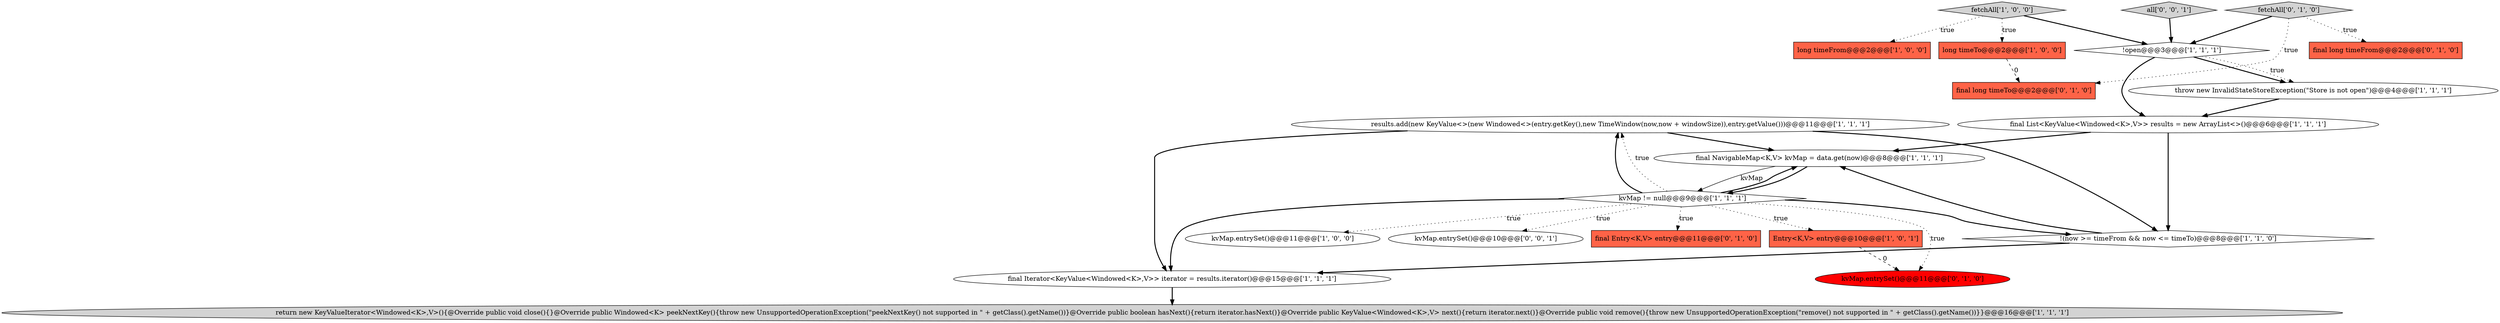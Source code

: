 digraph {
13 [style = filled, label = "results.add(new KeyValue<>(new Windowed<>(entry.getKey(),new TimeWindow(now,now + windowSize)),entry.getValue()))@@@11@@@['1', '1', '1']", fillcolor = white, shape = ellipse image = "AAA0AAABBB1BBB"];
3 [style = filled, label = "final Iterator<KeyValue<Windowed<K>,V>> iterator = results.iterator()@@@15@@@['1', '1', '1']", fillcolor = white, shape = ellipse image = "AAA0AAABBB1BBB"];
6 [style = filled, label = "throw new InvalidStateStoreException(\"Store is not open\")@@@4@@@['1', '1', '1']", fillcolor = white, shape = ellipse image = "AAA0AAABBB1BBB"];
12 [style = filled, label = "kvMap != null@@@9@@@['1', '1', '1']", fillcolor = white, shape = diamond image = "AAA0AAABBB1BBB"];
0 [style = filled, label = "fetchAll['1', '0', '0']", fillcolor = lightgray, shape = diamond image = "AAA0AAABBB1BBB"];
1 [style = filled, label = "long timeFrom@@@2@@@['1', '0', '0']", fillcolor = tomato, shape = box image = "AAA0AAABBB1BBB"];
14 [style = filled, label = "final Entry<K,V> entry@@@11@@@['0', '1', '0']", fillcolor = tomato, shape = box image = "AAA0AAABBB2BBB"];
16 [style = filled, label = "final long timeFrom@@@2@@@['0', '1', '0']", fillcolor = tomato, shape = box image = "AAA0AAABBB2BBB"];
9 [style = filled, label = "Entry<K,V> entry@@@10@@@['1', '0', '1']", fillcolor = tomato, shape = box image = "AAA0AAABBB1BBB"];
2 [style = filled, label = "final NavigableMap<K,V> kvMap = data.get(now)@@@8@@@['1', '1', '1']", fillcolor = white, shape = ellipse image = "AAA0AAABBB1BBB"];
4 [style = filled, label = "return new KeyValueIterator<Windowed<K>,V>(){@Override public void close(){}@Override public Windowed<K> peekNextKey(){throw new UnsupportedOperationException(\"peekNextKey() not supported in \" + getClass().getName())}@Override public boolean hasNext(){return iterator.hasNext()}@Override public KeyValue<Windowed<K>,V> next(){return iterator.next()}@Override public void remove(){throw new UnsupportedOperationException(\"remove() not supported in \" + getClass().getName())}}@@@16@@@['1', '1', '1']", fillcolor = lightgray, shape = ellipse image = "AAA0AAABBB1BBB"];
8 [style = filled, label = "!open@@@3@@@['1', '1', '1']", fillcolor = white, shape = diamond image = "AAA0AAABBB1BBB"];
15 [style = filled, label = "fetchAll['0', '1', '0']", fillcolor = lightgray, shape = diamond image = "AAA0AAABBB2BBB"];
17 [style = filled, label = "final long timeTo@@@2@@@['0', '1', '0']", fillcolor = tomato, shape = box image = "AAA1AAABBB2BBB"];
5 [style = filled, label = "kvMap.entrySet()@@@11@@@['1', '0', '0']", fillcolor = white, shape = ellipse image = "AAA0AAABBB1BBB"];
7 [style = filled, label = "final List<KeyValue<Windowed<K>,V>> results = new ArrayList<>()@@@6@@@['1', '1', '1']", fillcolor = white, shape = ellipse image = "AAA0AAABBB1BBB"];
10 [style = filled, label = "long timeTo@@@2@@@['1', '0', '0']", fillcolor = tomato, shape = box image = "AAA1AAABBB1BBB"];
20 [style = filled, label = "kvMap.entrySet()@@@10@@@['0', '0', '1']", fillcolor = white, shape = ellipse image = "AAA0AAABBB3BBB"];
18 [style = filled, label = "kvMap.entrySet()@@@11@@@['0', '1', '0']", fillcolor = red, shape = ellipse image = "AAA1AAABBB2BBB"];
11 [style = filled, label = "!(now >= timeFrom && now <= timeTo)@@@8@@@['1', '1', '0']", fillcolor = white, shape = diamond image = "AAA0AAABBB1BBB"];
19 [style = filled, label = "all['0', '0', '1']", fillcolor = lightgray, shape = diamond image = "AAA0AAABBB3BBB"];
7->11 [style = bold, label=""];
0->10 [style = dotted, label="true"];
2->12 [style = solid, label="kvMap"];
9->18 [style = dashed, label="0"];
12->11 [style = bold, label=""];
8->6 [style = bold, label=""];
12->18 [style = dotted, label="true"];
15->16 [style = dotted, label="true"];
13->11 [style = bold, label=""];
3->4 [style = bold, label=""];
11->2 [style = bold, label=""];
19->8 [style = bold, label=""];
2->12 [style = bold, label=""];
8->7 [style = bold, label=""];
15->17 [style = dotted, label="true"];
12->13 [style = bold, label=""];
12->14 [style = dotted, label="true"];
12->2 [style = bold, label=""];
12->13 [style = dotted, label="true"];
12->20 [style = dotted, label="true"];
8->6 [style = dotted, label="true"];
13->3 [style = bold, label=""];
12->5 [style = dotted, label="true"];
11->3 [style = bold, label=""];
7->2 [style = bold, label=""];
0->8 [style = bold, label=""];
13->2 [style = bold, label=""];
10->17 [style = dashed, label="0"];
12->3 [style = bold, label=""];
6->7 [style = bold, label=""];
15->8 [style = bold, label=""];
0->1 [style = dotted, label="true"];
12->9 [style = dotted, label="true"];
}
